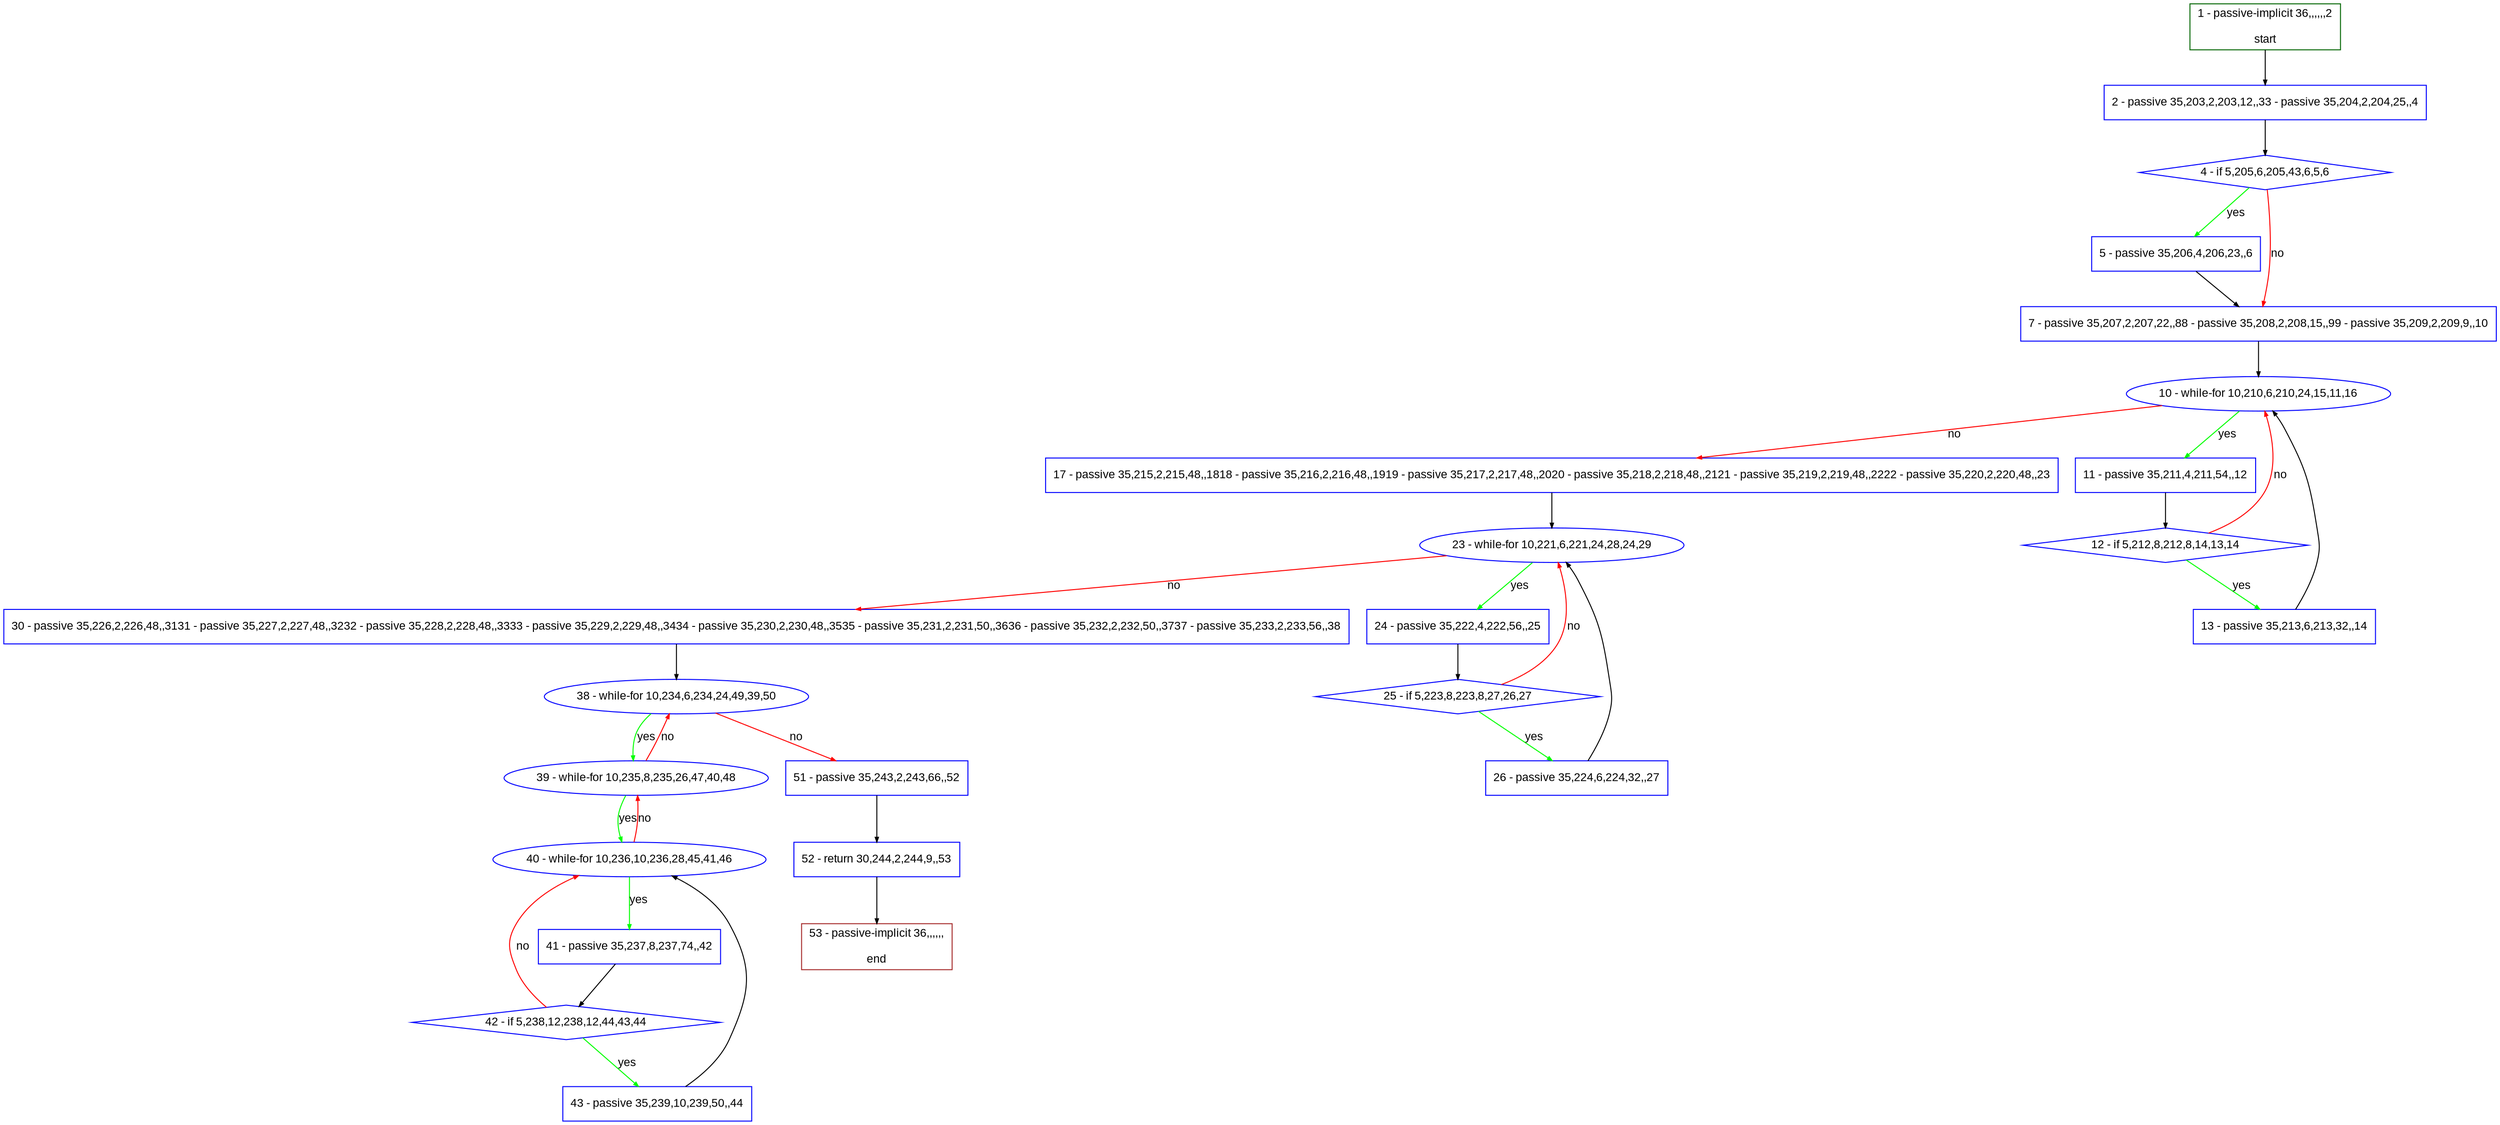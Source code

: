 digraph "" {
  graph [pack="true", label="", fontsize="12", packmode="clust", fontname="Arial", fillcolor="#FFFFCC", bgcolor="white", style="rounded,filled", compound="true"];
  node [node_initialized="no", label="", color="grey", fontsize="12", fillcolor="white", fontname="Arial", style="filled", shape="rectangle", compound="true", fixedsize="false"];
  edge [fontcolor="black", arrowhead="normal", arrowtail="none", arrowsize="0.5", ltail="", label="", color="black", fontsize="12", lhead="", fontname="Arial", dir="forward", compound="true"];
  __N1 [label="2 - passive 35,203,2,203,12,,33 - passive 35,204,2,204,25,,4", color="#0000ff", fillcolor="#ffffff", style="filled", shape="box"];
  __N2 [label="1 - passive-implicit 36,,,,,,2\n\nstart", color="#006400", fillcolor="#ffffff", style="filled", shape="box"];
  __N3 [label="4 - if 5,205,6,205,43,6,5,6", color="#0000ff", fillcolor="#ffffff", style="filled", shape="diamond"];
  __N4 [label="5 - passive 35,206,4,206,23,,6", color="#0000ff", fillcolor="#ffffff", style="filled", shape="box"];
  __N5 [label="7 - passive 35,207,2,207,22,,88 - passive 35,208,2,208,15,,99 - passive 35,209,2,209,9,,10", color="#0000ff", fillcolor="#ffffff", style="filled", shape="box"];
  __N6 [label="10 - while-for 10,210,6,210,24,15,11,16", color="#0000ff", fillcolor="#ffffff", style="filled", shape="oval"];
  __N7 [label="11 - passive 35,211,4,211,54,,12", color="#0000ff", fillcolor="#ffffff", style="filled", shape="box"];
  __N8 [label="17 - passive 35,215,2,215,48,,1818 - passive 35,216,2,216,48,,1919 - passive 35,217,2,217,48,,2020 - passive 35,218,2,218,48,,2121 - passive 35,219,2,219,48,,2222 - passive 35,220,2,220,48,,23", color="#0000ff", fillcolor="#ffffff", style="filled", shape="box"];
  __N9 [label="12 - if 5,212,8,212,8,14,13,14", color="#0000ff", fillcolor="#ffffff", style="filled", shape="diamond"];
  __N10 [label="13 - passive 35,213,6,213,32,,14", color="#0000ff", fillcolor="#ffffff", style="filled", shape="box"];
  __N11 [label="23 - while-for 10,221,6,221,24,28,24,29", color="#0000ff", fillcolor="#ffffff", style="filled", shape="oval"];
  __N12 [label="24 - passive 35,222,4,222,56,,25", color="#0000ff", fillcolor="#ffffff", style="filled", shape="box"];
  __N13 [label="30 - passive 35,226,2,226,48,,3131 - passive 35,227,2,227,48,,3232 - passive 35,228,2,228,48,,3333 - passive 35,229,2,229,48,,3434 - passive 35,230,2,230,48,,3535 - passive 35,231,2,231,50,,3636 - passive 35,232,2,232,50,,3737 - passive 35,233,2,233,56,,38", color="#0000ff", fillcolor="#ffffff", style="filled", shape="box"];
  __N14 [label="25 - if 5,223,8,223,8,27,26,27", color="#0000ff", fillcolor="#ffffff", style="filled", shape="diamond"];
  __N15 [label="26 - passive 35,224,6,224,32,,27", color="#0000ff", fillcolor="#ffffff", style="filled", shape="box"];
  __N16 [label="38 - while-for 10,234,6,234,24,49,39,50", color="#0000ff", fillcolor="#ffffff", style="filled", shape="oval"];
  __N17 [label="39 - while-for 10,235,8,235,26,47,40,48", color="#0000ff", fillcolor="#ffffff", style="filled", shape="oval"];
  __N18 [label="51 - passive 35,243,2,243,66,,52", color="#0000ff", fillcolor="#ffffff", style="filled", shape="box"];
  __N19 [label="40 - while-for 10,236,10,236,28,45,41,46", color="#0000ff", fillcolor="#ffffff", style="filled", shape="oval"];
  __N20 [label="41 - passive 35,237,8,237,74,,42", color="#0000ff", fillcolor="#ffffff", style="filled", shape="box"];
  __N21 [label="42 - if 5,238,12,238,12,44,43,44", color="#0000ff", fillcolor="#ffffff", style="filled", shape="diamond"];
  __N22 [label="43 - passive 35,239,10,239,50,,44", color="#0000ff", fillcolor="#ffffff", style="filled", shape="box"];
  __N23 [label="52 - return 30,244,2,244,9,,53", color="#0000ff", fillcolor="#ffffff", style="filled", shape="box"];
  __N24 [label="53 - passive-implicit 36,,,,,,\n\nend", color="#a52a2a", fillcolor="#ffffff", style="filled", shape="box"];
  __N2 -> __N1 [arrowhead="normal", arrowtail="none", color="#000000", label="", dir="forward"];
  __N1 -> __N3 [arrowhead="normal", arrowtail="none", color="#000000", label="", dir="forward"];
  __N3 -> __N4 [arrowhead="normal", arrowtail="none", color="#00ff00", label="yes", dir="forward"];
  __N3 -> __N5 [arrowhead="normal", arrowtail="none", color="#ff0000", label="no", dir="forward"];
  __N4 -> __N5 [arrowhead="normal", arrowtail="none", color="#000000", label="", dir="forward"];
  __N5 -> __N6 [arrowhead="normal", arrowtail="none", color="#000000", label="", dir="forward"];
  __N6 -> __N7 [arrowhead="normal", arrowtail="none", color="#00ff00", label="yes", dir="forward"];
  __N6 -> __N8 [arrowhead="normal", arrowtail="none", color="#ff0000", label="no", dir="forward"];
  __N7 -> __N9 [arrowhead="normal", arrowtail="none", color="#000000", label="", dir="forward"];
  __N9 -> __N6 [arrowhead="normal", arrowtail="none", color="#ff0000", label="no", dir="forward"];
  __N9 -> __N10 [arrowhead="normal", arrowtail="none", color="#00ff00", label="yes", dir="forward"];
  __N10 -> __N6 [arrowhead="normal", arrowtail="none", color="#000000", label="", dir="forward"];
  __N8 -> __N11 [arrowhead="normal", arrowtail="none", color="#000000", label="", dir="forward"];
  __N11 -> __N12 [arrowhead="normal", arrowtail="none", color="#00ff00", label="yes", dir="forward"];
  __N11 -> __N13 [arrowhead="normal", arrowtail="none", color="#ff0000", label="no", dir="forward"];
  __N12 -> __N14 [arrowhead="normal", arrowtail="none", color="#000000", label="", dir="forward"];
  __N14 -> __N11 [arrowhead="normal", arrowtail="none", color="#ff0000", label="no", dir="forward"];
  __N14 -> __N15 [arrowhead="normal", arrowtail="none", color="#00ff00", label="yes", dir="forward"];
  __N15 -> __N11 [arrowhead="normal", arrowtail="none", color="#000000", label="", dir="forward"];
  __N13 -> __N16 [arrowhead="normal", arrowtail="none", color="#000000", label="", dir="forward"];
  __N16 -> __N17 [arrowhead="normal", arrowtail="none", color="#00ff00", label="yes", dir="forward"];
  __N17 -> __N16 [arrowhead="normal", arrowtail="none", color="#ff0000", label="no", dir="forward"];
  __N16 -> __N18 [arrowhead="normal", arrowtail="none", color="#ff0000", label="no", dir="forward"];
  __N17 -> __N19 [arrowhead="normal", arrowtail="none", color="#00ff00", label="yes", dir="forward"];
  __N19 -> __N17 [arrowhead="normal", arrowtail="none", color="#ff0000", label="no", dir="forward"];
  __N19 -> __N20 [arrowhead="normal", arrowtail="none", color="#00ff00", label="yes", dir="forward"];
  __N20 -> __N21 [arrowhead="normal", arrowtail="none", color="#000000", label="", dir="forward"];
  __N21 -> __N19 [arrowhead="normal", arrowtail="none", color="#ff0000", label="no", dir="forward"];
  __N21 -> __N22 [arrowhead="normal", arrowtail="none", color="#00ff00", label="yes", dir="forward"];
  __N22 -> __N19 [arrowhead="normal", arrowtail="none", color="#000000", label="", dir="forward"];
  __N18 -> __N23 [arrowhead="normal", arrowtail="none", color="#000000", label="", dir="forward"];
  __N23 -> __N24 [arrowhead="normal", arrowtail="none", color="#000000", label="", dir="forward"];
}
